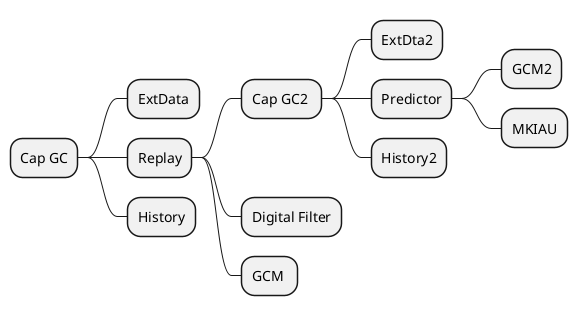 @startmindmap
* Cap GC
    * ExtData
    * Replay
        * Cap GC2 
            * ExtDta2
            * Predictor
                * GCM2
                * MKIAU
            * History2
        * Digital Filter
        * GCM 
    * History
@endmindmap

